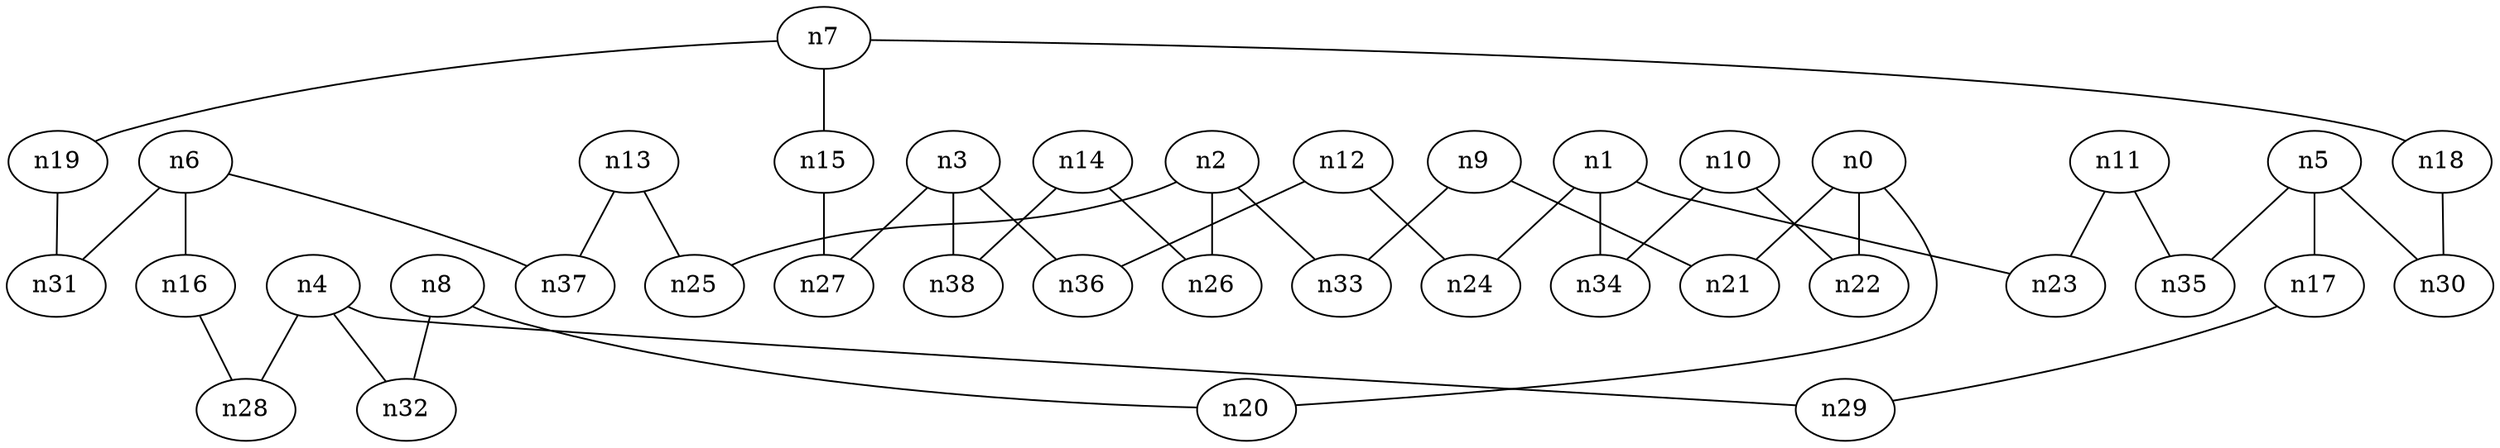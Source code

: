 strict graph "" {
	graph [edge_default="{}",
		node_default="{}"
	];
	node [label="\N"];
	n0	 [dim3pos="0.7819358093110799,0.32283577394421015,0.5332480221987415",
		pos="3.5331421337624946,17.841194990604315"];
	n20	 [dim3pos="-0.7278670796588584,0.03663327812329962,-0.6847390139920655",
		pos="-0.05028719460480579,10.241328758448795"];
	n0 -- n20	 [id=e0];
	n21	 [dim3pos="-0.8215893475242423,-0.5160450375727454,-0.2422570189514303",
		pos="13.12720019988757,4.467697487532425"];
	n0 -- n21	 [id=e1];
	n22	 [dim3pos="-0.5055432516559537,-0.48287498002742124,-0.7150229187715892",
		pos="0.7624682963325471,-8.650638523145629"];
	n0 -- n22	 [id=e2];
	n1	 [dim3pos="-0.05559638465450639,-0.18343821353675208,0.9814578258019002",
		pos="10.701294550863153,31.608798313355436"];
	n23	 [dim3pos="0.24257398475716735,0.3900684618940683,-0.8882592284657814",
		pos="1.0144470634462703,8.947523102719808"];
	n1 -- n23	 [id=e3];
	n24	 [dim3pos="-0.02716573082755686,0.2501896373578759,-0.9678156686204968",
		pos="1.6789531675755585,2.8871974213855878"];
	n1 -- n24	 [id=e4];
	n34	 [dim3pos="0.06947920557807791,0.14949999856743196,0.9863175910529919",
		pos="-2.0058433720063142,-0.16561234663267918"];
	n1 -- n34	 [id=e38];
	n2	 [dim3pos="-0.4520565014558607,0.47412413968215267,0.7555469672112687",
		pos="11.757150463412254,5.568877642363307"];
	n25	 [dim3pos="0.2004033720769739,-0.45952742095991134,-0.8652589426559603",
		pos="1.982037415787655,16.233092936755998"];
	n2 -- n25	 [id=e5];
	n26	 [dim3pos="0.4468624968176994,-0.2201623791283751,-0.8670884820791851",
		pos="-3.5993710305208135,-15.186494579943286"];
	n2 -- n26	 [id=e6];
	n33	 [dim3pos="-0.6415367897244749,0.5902380637609135,0.4899485437449352",
		pos="11.822594585929085,-7.341950908317275"];
	n2 -- n33	 [id=e37];
	n3	 [dim3pos="-0.3358543982080444,0.14835184081957611,-0.9301578116264764",
		pos="15.29202068337196,2.7656387546051837"];
	n27	 [dim3pos="-0.6073042406838881,0.1580100702815516,-0.7785976990313966",
		pos="2.887053450755726,8.746409683526272"];
	n3 -- n27	 [id=e7];
	n36	 [dim3pos="-0.244016994553976,0.22865324953665672,-0.9424295187679407",
		pos="8.671872508593326,21.65017492440654"];
	n3 -- n36	 [id=e40];
	n38	 [dim3pos="0.07108054182888017,-0.01916961391527753,0.9972863593149423",
		pos="6.019763709287805,0.07368675432649993"];
	n3 -- n38	 [id=e42];
	n4	 [dim3pos="-0.08961422828232213,-0.003771229092869482,0.995969411136955",
		pos="9.466836072295207,-6.193371061262967"];
	n28	 [dim3pos="-0.15014408876240265,-0.0623347297170036,0.98669708324329",
		pos="9.818289775907152,6.446479620832706"];
	n4 -- n28	 [id=e8];
	n29	 [dim3pos="0.3199714004676434,-0.06781020079910748,-0.9449973965839058",
		pos="6.074349352574388,2.8083829698556015"];
	n4 -- n29	 [id=e9];
	n32	 [dim3pos="-0.19627024540996738,0.023210749141163195,-0.9802750899064084",
		pos="-6.400897727440216,-15.509015542640352"];
	n4 -- n32	 [id=e36];
	n5	 [dim3pos="-0.7820391717104571,0.2103047691399108,0.586674217933114",
		pos="9.162074454033837,0.9438504260574487"];
	n17	 [dim3pos="0.5502720433941668,-0.20591723021408034,-0.8091963745344943",
		pos="5.925107532880236,-3.769605940426185"];
	n5 -- n17	 [id=e21];
	n30	 [dim3pos="0.7454217105938222,-0.5728048302991786,-0.3409414902315483",
		pos="-0.6551927046839559,1.9187145379830257"];
	n5 -- n30	 [id=e10];
	n35	 [dim3pos="0.7530756888597181,0.19748026822823442,-0.6275974430389003",
		pos="0.25645724767411393,-4.033925607199345"];
	n5 -- n35	 [id=e39];
	n6	 [dim3pos="-0.11953608272457815,-0.3053707670969357,0.9447009153851244",
		pos="-1.943906650840219,-24.798626274209262"];
	n16	 [dim3pos="-0.17816897146655192,-0.17011755930586062,0.969183075389974",
		pos="-2.379307581483649,0.2489036714695161"];
	n6 -- n16	 [id=e20];
	n31	 [dim3pos="-0.13152267656728298,-0.6404147006432046,0.7566840798831784",
		pos="-1.7733510387057436,6.995755430629411"];
	n6 -- n31	 [id=e11];
	n37	 [dim3pos="0.0035480906765556377,0.02894205783068614,-0.9995747937703692",
		pos="1.4488121021102691,15.678800402299732"];
	n6 -- n37	 [id=e41];
	n7	 [dim3pos="-0.6669467216982552,0.6822586390932512,-0.29950829671075035",
		pos="-3.9383391710025024,20.724529498994002"];
	n15	 [dim3pos="-0.8192944021148436,0.22151567413254497,-0.5288548844218849",
		pos="9.160717833412773,-4.155138221981638"];
	n7 -- n15	 [id=e19];
	n18	 [dim3pos="-0.34626734531571973,0.9373816965476556,0.037609580500758834",
		pos="1.924647027683549,7.816363181488744"];
	n7 -- n18	 [id=e22];
	n19	 [dim3pos="-0.07931639957776682,0.8597810506301524,-0.5044655129296067",
		pos="1.6627878130083638,-4.183626153444715"];
	n7 -- n19	 [id=e23];
	n8	 [dim3pos="0.48953139270604623,-0.09005393937585629,0.8673230675810302",
		pos="-3.3235181440729784,-0.5209975853821677"];
	n8 -- n20	 [id=e24];
	n8 -- n32	 [id=e12];
	n9	 [dim3pos="0.4374146350059965,-0.8721299399125905,-0.2192209045475184",
		pos="8.318866516777423,10.774558408031492"];
	n9 -- n21	 [id=e25];
	n9 -- n33	 [id=e13];
	n10	 [dim3pos="0.2604478423965078,0.3886455806440844,0.8838108021725161",
		pos="-2.1612012781046817,-19.336406238018874"];
	n10 -- n22	 [id=e26];
	n10 -- n34	 [id=e14];
	n11	 [dim3pos="-0.517740215967759,-0.4213027890550217,0.7446133417446388",
		pos="3.824652030865048,0.730840939744173"];
	n11 -- n23	 [id=e27];
	n11 -- n35	 [id=e15];
	n12	 [dim3pos="-0.13318521456978816,0.2618241323947616,-0.9558816989124386",
		pos="-4.241819945651266,2.8434431047711035"];
	n12 -- n24	 [id=e28];
	n12 -- n36	 [id=e16];
	n13	 [dim3pos="0.02973573662604116,-0.2509776420741876,-0.9675360505666896",
		pos="1.6887261907919713,3.397096616160338"];
	n13 -- n25	 [id=e29];
	n13 -- n37	 [id=e17];
	n14	 [dim3pos="-0.2358693698557382,0.06772430264271555,0.9694220232671708",
		pos="6.00358067597098,-6.531117134523328"];
	n14 -- n26	 [id=e30];
	n14 -- n38	 [id=e18];
	n15 -- n27	 [id=e31];
	n16 -- n28	 [id=e32];
	n17 -- n29	 [id=e33];
	n18 -- n30	 [id=e34];
	n19 -- n31	 [id=e35];
}
